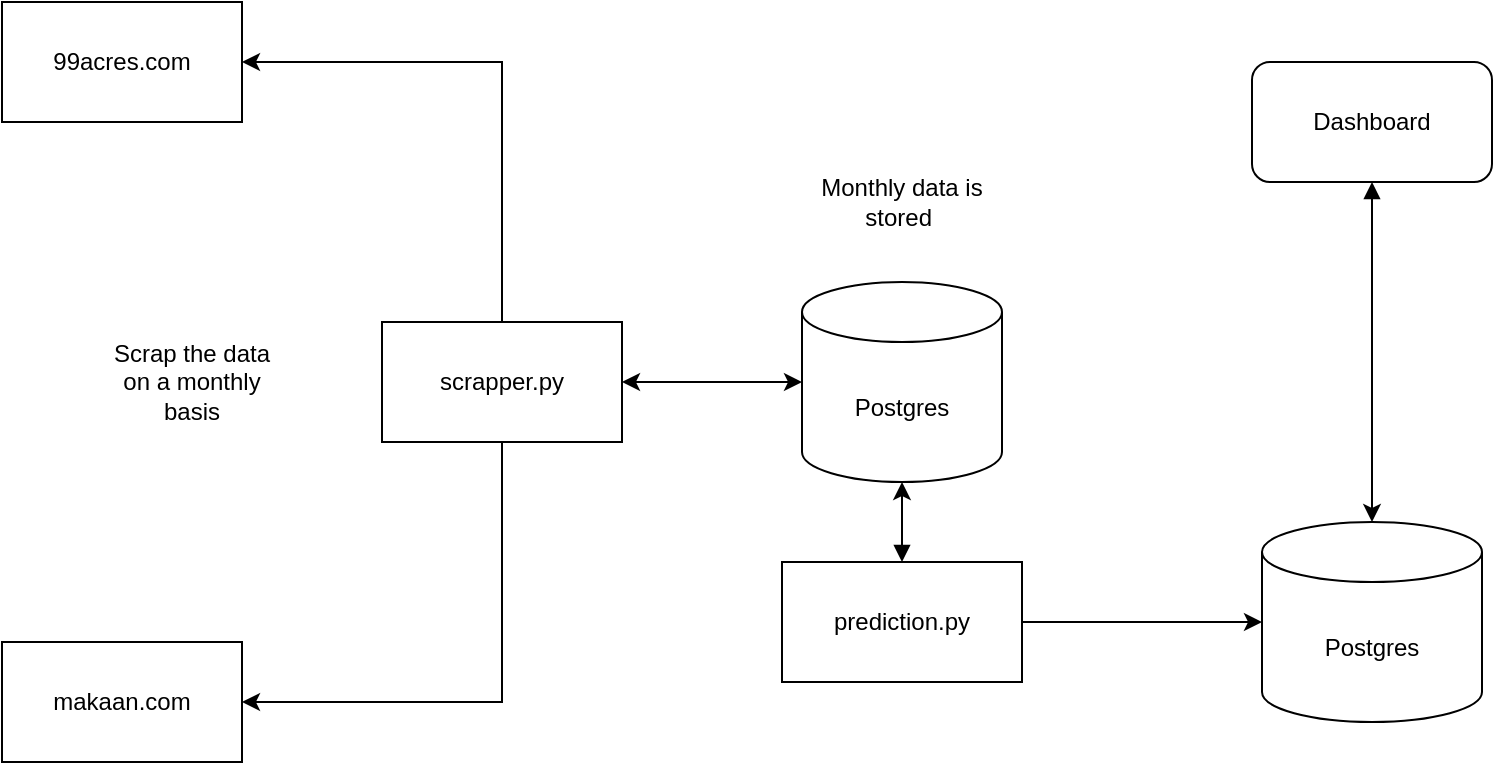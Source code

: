 <mxfile version="21.3.5" type="github">
  <diagram name="Page-1" id="k8oCKBVrUT4P6kEZb4gl">
    <mxGraphModel dx="1900" dy="577" grid="1" gridSize="10" guides="1" tooltips="1" connect="1" arrows="1" fold="1" page="1" pageScale="1" pageWidth="850" pageHeight="1100" math="0" shadow="0">
      <root>
        <mxCell id="0" />
        <mxCell id="1" parent="0" />
        <mxCell id="kMQozYYgAJRE7yRS7iRS-1" value="99acres.com" style="rounded=0;whiteSpace=wrap;html=1;" vertex="1" parent="1">
          <mxGeometry x="-40" y="80" width="120" height="60" as="geometry" />
        </mxCell>
        <mxCell id="kMQozYYgAJRE7yRS7iRS-2" value="makaan.com" style="rounded=0;whiteSpace=wrap;html=1;" vertex="1" parent="1">
          <mxGeometry x="-40" y="400" width="120" height="60" as="geometry" />
        </mxCell>
        <mxCell id="kMQozYYgAJRE7yRS7iRS-4" style="edgeStyle=orthogonalEdgeStyle;rounded=0;orthogonalLoop=1;jettySize=auto;html=1;exitX=0.5;exitY=0;exitDx=0;exitDy=0;entryX=1;entryY=0.5;entryDx=0;entryDy=0;" edge="1" parent="1" source="kMQozYYgAJRE7yRS7iRS-3" target="kMQozYYgAJRE7yRS7iRS-1">
          <mxGeometry relative="1" as="geometry">
            <mxPoint x="190" y="230" as="sourcePoint" />
            <mxPoint x="150" y="130" as="targetPoint" />
            <Array as="points">
              <mxPoint x="210" y="110" />
            </Array>
          </mxGeometry>
        </mxCell>
        <mxCell id="kMQozYYgAJRE7yRS7iRS-5" style="edgeStyle=orthogonalEdgeStyle;rounded=0;orthogonalLoop=1;jettySize=auto;html=1;exitX=0.5;exitY=1;exitDx=0;exitDy=0;entryX=1;entryY=0.5;entryDx=0;entryDy=0;" edge="1" parent="1" source="kMQozYYgAJRE7yRS7iRS-3" target="kMQozYYgAJRE7yRS7iRS-2">
          <mxGeometry relative="1" as="geometry">
            <mxPoint x="160" y="430" as="targetPoint" />
          </mxGeometry>
        </mxCell>
        <mxCell id="kMQozYYgAJRE7yRS7iRS-8" style="rounded=0;orthogonalLoop=1;jettySize=auto;html=1;exitX=1;exitY=0.5;exitDx=0;exitDy=0;entryX=0;entryY=0.5;entryDx=0;entryDy=0;entryPerimeter=0;startArrow=classic;startFill=1;" edge="1" parent="1" source="kMQozYYgAJRE7yRS7iRS-3" target="kMQozYYgAJRE7yRS7iRS-6">
          <mxGeometry relative="1" as="geometry" />
        </mxCell>
        <mxCell id="kMQozYYgAJRE7yRS7iRS-3" value="scrapper.py" style="rounded=0;whiteSpace=wrap;html=1;" vertex="1" parent="1">
          <mxGeometry x="150" y="240" width="120" height="60" as="geometry" />
        </mxCell>
        <mxCell id="kMQozYYgAJRE7yRS7iRS-6" value="Postgres" style="shape=cylinder3;whiteSpace=wrap;html=1;boundedLbl=1;backgroundOutline=1;size=15;" vertex="1" parent="1">
          <mxGeometry x="360" y="220" width="100" height="100" as="geometry" />
        </mxCell>
        <mxCell id="kMQozYYgAJRE7yRS7iRS-11" style="edgeStyle=orthogonalEdgeStyle;rounded=0;orthogonalLoop=1;jettySize=auto;html=1;exitX=0.5;exitY=0;exitDx=0;exitDy=0;entryX=0.5;entryY=1;entryDx=0;entryDy=0;entryPerimeter=0;startArrow=block;startFill=1;" edge="1" parent="1" source="kMQozYYgAJRE7yRS7iRS-9" target="kMQozYYgAJRE7yRS7iRS-6">
          <mxGeometry relative="1" as="geometry" />
        </mxCell>
        <mxCell id="kMQozYYgAJRE7yRS7iRS-13" style="edgeStyle=orthogonalEdgeStyle;rounded=0;orthogonalLoop=1;jettySize=auto;html=1;exitX=1;exitY=0.5;exitDx=0;exitDy=0;entryX=0;entryY=0.5;entryDx=0;entryDy=0;entryPerimeter=0;" edge="1" parent="1" source="kMQozYYgAJRE7yRS7iRS-9" target="kMQozYYgAJRE7yRS7iRS-12">
          <mxGeometry relative="1" as="geometry" />
        </mxCell>
        <mxCell id="kMQozYYgAJRE7yRS7iRS-9" value="prediction.py" style="rounded=0;whiteSpace=wrap;html=1;" vertex="1" parent="1">
          <mxGeometry x="350" y="360" width="120" height="60" as="geometry" />
        </mxCell>
        <mxCell id="kMQozYYgAJRE7yRS7iRS-12" value="Postgres" style="shape=cylinder3;whiteSpace=wrap;html=1;boundedLbl=1;backgroundOutline=1;size=15;" vertex="1" parent="1">
          <mxGeometry x="590" y="340" width="110" height="100" as="geometry" />
        </mxCell>
        <mxCell id="kMQozYYgAJRE7yRS7iRS-15" style="edgeStyle=orthogonalEdgeStyle;rounded=0;orthogonalLoop=1;jettySize=auto;html=1;exitX=0.5;exitY=1;exitDx=0;exitDy=0;entryX=0.5;entryY=0;entryDx=0;entryDy=0;entryPerimeter=0;startArrow=block;startFill=1;" edge="1" parent="1" source="kMQozYYgAJRE7yRS7iRS-14" target="kMQozYYgAJRE7yRS7iRS-12">
          <mxGeometry relative="1" as="geometry" />
        </mxCell>
        <mxCell id="kMQozYYgAJRE7yRS7iRS-14" value="Dashboard" style="rounded=1;whiteSpace=wrap;html=1;" vertex="1" parent="1">
          <mxGeometry x="585" y="110" width="120" height="60" as="geometry" />
        </mxCell>
        <mxCell id="kMQozYYgAJRE7yRS7iRS-16" value="Scrap the data on a monthly basis" style="text;html=1;strokeColor=none;fillColor=none;align=center;verticalAlign=middle;whiteSpace=wrap;rounded=0;" vertex="1" parent="1">
          <mxGeometry x="10" y="232.5" width="90" height="75" as="geometry" />
        </mxCell>
        <mxCell id="kMQozYYgAJRE7yRS7iRS-17" value="Monthly data is stored&amp;nbsp;" style="text;html=1;strokeColor=none;fillColor=none;align=center;verticalAlign=middle;whiteSpace=wrap;rounded=0;" vertex="1" parent="1">
          <mxGeometry x="365" y="150" width="90" height="60" as="geometry" />
        </mxCell>
      </root>
    </mxGraphModel>
  </diagram>
</mxfile>
